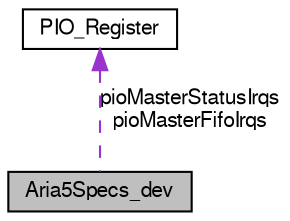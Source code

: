 digraph G
{
  edge [fontname="FreeSans",fontsize="10",labelfontname="FreeSans",labelfontsize="10"];
  node [fontname="FreeSans",fontsize="10",shape=record];
  Node1 [label="Aria5Specs_dev",height=0.2,width=0.4,color="black", fillcolor="grey75", style="filled" fontcolor="black"];
  Node2 -> Node1 [dir=back,color="darkorchid3",fontsize="10",style="dashed",label="pioMasterStatusIrqs\npioMasterFifoIrqs",fontname="FreeSans"];
  Node2 [label="PIO_Register",height=0.2,width=0.4,color="black", fillcolor="white", style="filled",URL="$structPIO__Register.html"];
}
